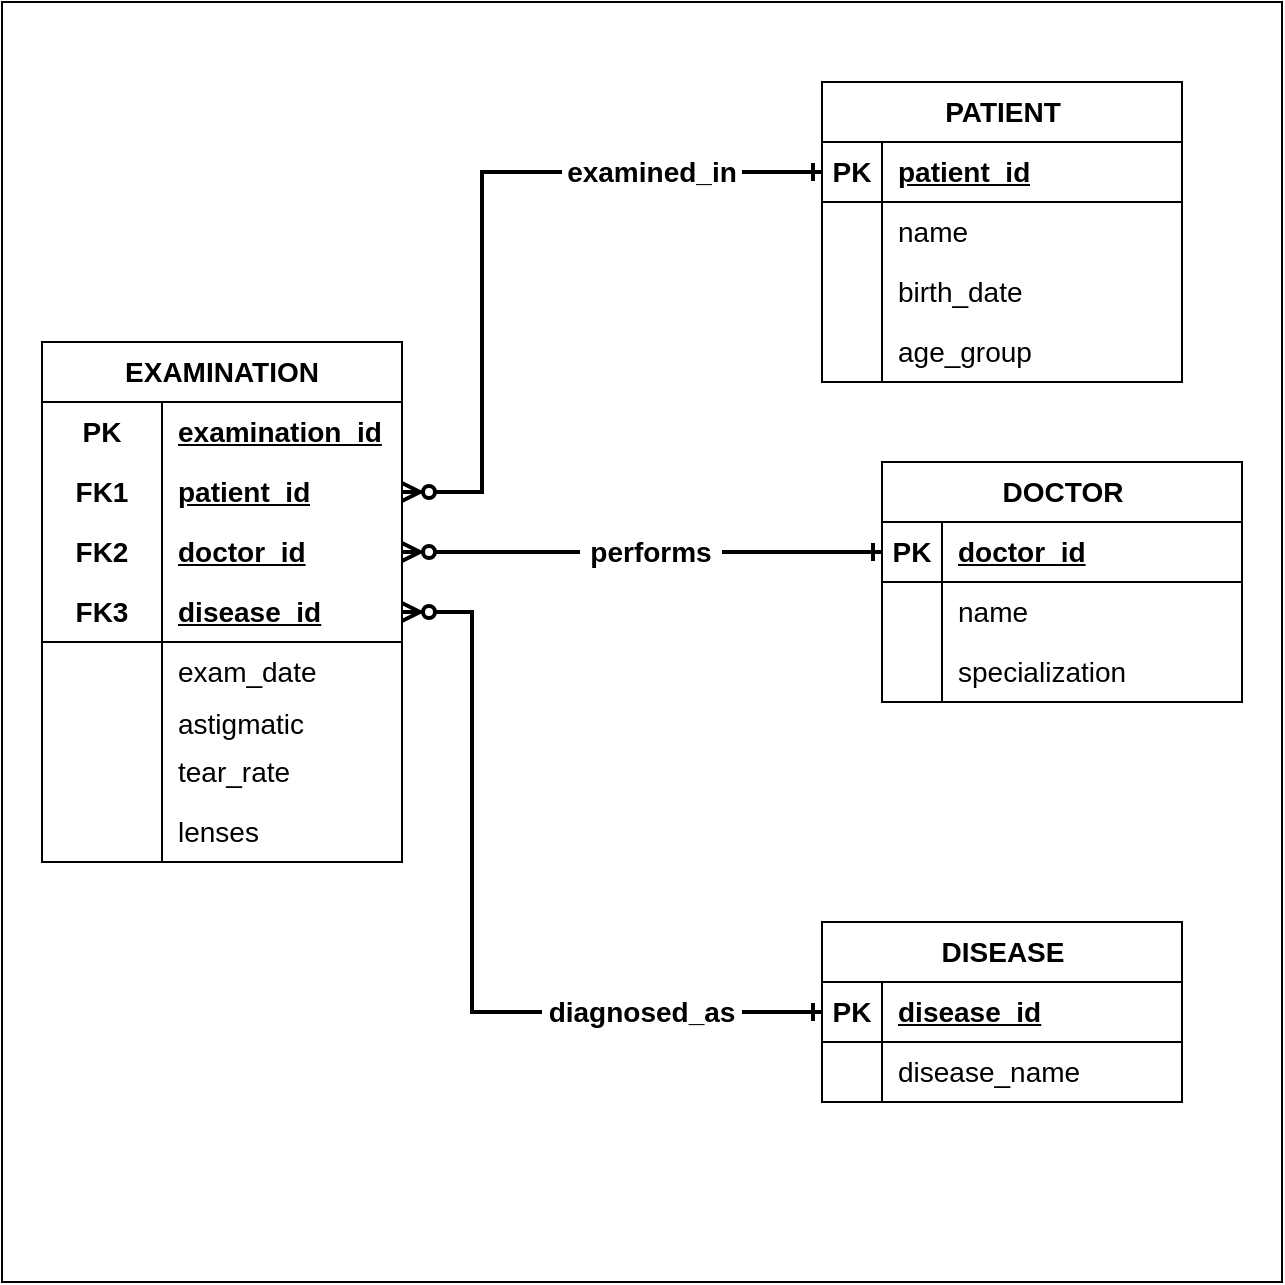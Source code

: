 <mxfile version="28.2.7">
  <diagram name="Page-1" id="DKlF0BjQWa2drR2mnhz_">
    <mxGraphModel dx="399" dy="733" grid="1" gridSize="10" guides="1" tooltips="1" connect="1" arrows="1" fold="1" page="1" pageScale="1" pageWidth="827" pageHeight="1169" math="0" shadow="0">
      <root>
        <mxCell id="0" />
        <mxCell id="1" parent="0" />
        <mxCell id="t4_b0YkrdpSN7c1w-0Bt-131" value="" style="whiteSpace=wrap;html=1;aspect=fixed;fillColor=light-dark(#FFFFFF,#FFFFFF);" vertex="1" parent="1">
          <mxGeometry x="900" y="320" width="640" height="640" as="geometry" />
        </mxCell>
        <mxCell id="t4_b0YkrdpSN7c1w-0Bt-1" value="&lt;font style=&quot;color: light-dark(rgb(0, 0, 0), rgb(0, 0, 0));&quot;&gt;PATIENT&lt;/font&gt;" style="shape=table;startSize=30;container=1;collapsible=1;childLayout=tableLayout;fixedRows=1;rowLines=0;fontStyle=1;align=center;resizeLast=1;html=1;fontColor=light-dark(#000000,#000000);strokeColor=light-dark(#000000,#000000);fontSize=14;fillColor=light-dark(#FFFFFF,#666666);" vertex="1" parent="1">
          <mxGeometry x="1310" y="360" width="180" height="150" as="geometry" />
        </mxCell>
        <mxCell id="t4_b0YkrdpSN7c1w-0Bt-2" value="" style="shape=tableRow;horizontal=0;startSize=0;swimlaneHead=0;swimlaneBody=0;fillColor=none;collapsible=0;dropTarget=0;points=[[0,0.5],[1,0.5]];portConstraint=eastwest;top=0;left=0;right=0;bottom=1;fontColor=light-dark(#000000,#000000);strokeColor=light-dark(#000000,#000000);fontSize=14;" vertex="1" parent="t4_b0YkrdpSN7c1w-0Bt-1">
          <mxGeometry y="30" width="180" height="30" as="geometry" />
        </mxCell>
        <mxCell id="t4_b0YkrdpSN7c1w-0Bt-3" value="PK" style="shape=partialRectangle;connectable=0;fillColor=none;top=0;left=0;bottom=0;right=0;fontStyle=1;overflow=hidden;whiteSpace=wrap;html=1;fontColor=light-dark(#000000,#000000);strokeColor=light-dark(#000000,#000000);fontSize=14;" vertex="1" parent="t4_b0YkrdpSN7c1w-0Bt-2">
          <mxGeometry width="30" height="30" as="geometry">
            <mxRectangle width="30" height="30" as="alternateBounds" />
          </mxGeometry>
        </mxCell>
        <mxCell id="t4_b0YkrdpSN7c1w-0Bt-4" value="patient_id" style="shape=partialRectangle;connectable=0;fillColor=none;top=0;left=0;bottom=0;right=0;align=left;spacingLeft=6;fontStyle=5;overflow=hidden;whiteSpace=wrap;html=1;fontColor=light-dark(#000000,#000000);strokeColor=light-dark(#000000,#000000);fontSize=14;" vertex="1" parent="t4_b0YkrdpSN7c1w-0Bt-2">
          <mxGeometry x="30" width="150" height="30" as="geometry">
            <mxRectangle width="150" height="30" as="alternateBounds" />
          </mxGeometry>
        </mxCell>
        <mxCell id="t4_b0YkrdpSN7c1w-0Bt-5" value="" style="shape=tableRow;horizontal=0;startSize=0;swimlaneHead=0;swimlaneBody=0;fillColor=none;collapsible=0;dropTarget=0;points=[[0,0.5],[1,0.5]];portConstraint=eastwest;top=0;left=0;right=0;bottom=0;fontColor=light-dark(#000000,#000000);strokeColor=light-dark(#000000,#000000);fontSize=14;" vertex="1" parent="t4_b0YkrdpSN7c1w-0Bt-1">
          <mxGeometry y="60" width="180" height="30" as="geometry" />
        </mxCell>
        <mxCell id="t4_b0YkrdpSN7c1w-0Bt-6" value="" style="shape=partialRectangle;connectable=0;fillColor=none;top=0;left=0;bottom=0;right=0;editable=1;overflow=hidden;whiteSpace=wrap;html=1;fontColor=light-dark(#000000,#000000);strokeColor=light-dark(#000000,#000000);fontSize=14;" vertex="1" parent="t4_b0YkrdpSN7c1w-0Bt-5">
          <mxGeometry width="30" height="30" as="geometry">
            <mxRectangle width="30" height="30" as="alternateBounds" />
          </mxGeometry>
        </mxCell>
        <mxCell id="t4_b0YkrdpSN7c1w-0Bt-7" value="name" style="shape=partialRectangle;connectable=0;fillColor=none;top=0;left=0;bottom=0;right=0;align=left;spacingLeft=6;overflow=hidden;whiteSpace=wrap;html=1;fontColor=light-dark(#000000,#000000);strokeColor=light-dark(#000000,#000000);fontSize=14;" vertex="1" parent="t4_b0YkrdpSN7c1w-0Bt-5">
          <mxGeometry x="30" width="150" height="30" as="geometry">
            <mxRectangle width="150" height="30" as="alternateBounds" />
          </mxGeometry>
        </mxCell>
        <mxCell id="t4_b0YkrdpSN7c1w-0Bt-8" value="" style="shape=tableRow;horizontal=0;startSize=0;swimlaneHead=0;swimlaneBody=0;fillColor=none;collapsible=0;dropTarget=0;points=[[0,0.5],[1,0.5]];portConstraint=eastwest;top=0;left=0;right=0;bottom=0;fontColor=light-dark(#000000,#000000);strokeColor=light-dark(#000000,#000000);fontSize=14;" vertex="1" parent="t4_b0YkrdpSN7c1w-0Bt-1">
          <mxGeometry y="90" width="180" height="30" as="geometry" />
        </mxCell>
        <mxCell id="t4_b0YkrdpSN7c1w-0Bt-9" value="" style="shape=partialRectangle;connectable=0;fillColor=none;top=0;left=0;bottom=0;right=0;editable=1;overflow=hidden;whiteSpace=wrap;html=1;fontColor=light-dark(#000000,#000000);strokeColor=light-dark(#000000,#000000);fontSize=14;" vertex="1" parent="t4_b0YkrdpSN7c1w-0Bt-8">
          <mxGeometry width="30" height="30" as="geometry">
            <mxRectangle width="30" height="30" as="alternateBounds" />
          </mxGeometry>
        </mxCell>
        <mxCell id="t4_b0YkrdpSN7c1w-0Bt-10" value="birth_date" style="shape=partialRectangle;connectable=0;fillColor=none;top=0;left=0;bottom=0;right=0;align=left;spacingLeft=6;overflow=hidden;whiteSpace=wrap;html=1;fontColor=light-dark(#000000,#000000);strokeColor=light-dark(#000000,#000000);fontSize=14;" vertex="1" parent="t4_b0YkrdpSN7c1w-0Bt-8">
          <mxGeometry x="30" width="150" height="30" as="geometry">
            <mxRectangle width="150" height="30" as="alternateBounds" />
          </mxGeometry>
        </mxCell>
        <mxCell id="t4_b0YkrdpSN7c1w-0Bt-11" value="" style="shape=tableRow;horizontal=0;startSize=0;swimlaneHead=0;swimlaneBody=0;fillColor=none;collapsible=0;dropTarget=0;points=[[0,0.5],[1,0.5]];portConstraint=eastwest;top=0;left=0;right=0;bottom=0;fontColor=light-dark(#000000,#000000);strokeColor=light-dark(#000000,#000000);fontSize=14;" vertex="1" parent="t4_b0YkrdpSN7c1w-0Bt-1">
          <mxGeometry y="120" width="180" height="30" as="geometry" />
        </mxCell>
        <mxCell id="t4_b0YkrdpSN7c1w-0Bt-12" value="" style="shape=partialRectangle;connectable=0;fillColor=none;top=0;left=0;bottom=0;right=0;editable=1;overflow=hidden;whiteSpace=wrap;html=1;fontColor=light-dark(#000000,#000000);strokeColor=light-dark(#000000,#000000);fontSize=14;" vertex="1" parent="t4_b0YkrdpSN7c1w-0Bt-11">
          <mxGeometry width="30" height="30" as="geometry">
            <mxRectangle width="30" height="30" as="alternateBounds" />
          </mxGeometry>
        </mxCell>
        <mxCell id="t4_b0YkrdpSN7c1w-0Bt-13" value="age_group" style="shape=partialRectangle;connectable=0;fillColor=none;top=0;left=0;bottom=0;right=0;align=left;spacingLeft=6;overflow=hidden;whiteSpace=wrap;html=1;fontColor=light-dark(#000000,#000000);strokeColor=light-dark(#000000,#000000);fontSize=14;" vertex="1" parent="t4_b0YkrdpSN7c1w-0Bt-11">
          <mxGeometry x="30" width="150" height="30" as="geometry">
            <mxRectangle width="150" height="30" as="alternateBounds" />
          </mxGeometry>
        </mxCell>
        <mxCell id="t4_b0YkrdpSN7c1w-0Bt-14" value="&lt;font style=&quot;color: light-dark(rgb(0, 0, 0), rgb(0, 0, 0));&quot;&gt;DOCTOR&lt;/font&gt;" style="shape=table;startSize=30;container=1;collapsible=1;childLayout=tableLayout;fixedRows=1;rowLines=0;fontStyle=1;align=center;resizeLast=1;html=1;fontColor=light-dark(#000000,#000000);strokeColor=light-dark(#000000,#000000);fontSize=14;fillColor=light-dark(#FFFFFF,#666666);" vertex="1" parent="1">
          <mxGeometry x="1340" y="550" width="180" height="120" as="geometry">
            <mxRectangle x="370" y="140" width="90" height="30" as="alternateBounds" />
          </mxGeometry>
        </mxCell>
        <mxCell id="t4_b0YkrdpSN7c1w-0Bt-15" value="" style="shape=tableRow;horizontal=0;startSize=0;swimlaneHead=0;swimlaneBody=0;fillColor=none;collapsible=0;dropTarget=0;points=[[0,0.5],[1,0.5]];portConstraint=eastwest;top=0;left=0;right=0;bottom=1;fontColor=light-dark(#000000,#000000);strokeColor=light-dark(#000000,#000000);fontSize=14;" vertex="1" parent="t4_b0YkrdpSN7c1w-0Bt-14">
          <mxGeometry y="30" width="180" height="30" as="geometry" />
        </mxCell>
        <mxCell id="t4_b0YkrdpSN7c1w-0Bt-16" value="PK" style="shape=partialRectangle;connectable=0;fillColor=none;top=0;left=0;bottom=0;right=0;fontStyle=1;overflow=hidden;whiteSpace=wrap;html=1;fontColor=light-dark(#000000,#000000);strokeColor=light-dark(#000000,#000000);fontSize=14;" vertex="1" parent="t4_b0YkrdpSN7c1w-0Bt-15">
          <mxGeometry width="30" height="30" as="geometry">
            <mxRectangle width="30" height="30" as="alternateBounds" />
          </mxGeometry>
        </mxCell>
        <mxCell id="t4_b0YkrdpSN7c1w-0Bt-17" value="doctor_id" style="shape=partialRectangle;connectable=0;fillColor=none;top=0;left=0;bottom=0;right=0;align=left;spacingLeft=6;fontStyle=5;overflow=hidden;whiteSpace=wrap;html=1;fontColor=light-dark(#000000,#000000);strokeColor=light-dark(#000000,#000000);fontSize=14;" vertex="1" parent="t4_b0YkrdpSN7c1w-0Bt-15">
          <mxGeometry x="30" width="150" height="30" as="geometry">
            <mxRectangle width="150" height="30" as="alternateBounds" />
          </mxGeometry>
        </mxCell>
        <mxCell id="t4_b0YkrdpSN7c1w-0Bt-18" value="" style="shape=tableRow;horizontal=0;startSize=0;swimlaneHead=0;swimlaneBody=0;fillColor=none;collapsible=0;dropTarget=0;points=[[0,0.5],[1,0.5]];portConstraint=eastwest;top=0;left=0;right=0;bottom=0;fontColor=light-dark(#000000,#000000);strokeColor=light-dark(#000000,#000000);fontSize=14;" vertex="1" parent="t4_b0YkrdpSN7c1w-0Bt-14">
          <mxGeometry y="60" width="180" height="30" as="geometry" />
        </mxCell>
        <mxCell id="t4_b0YkrdpSN7c1w-0Bt-19" value="" style="shape=partialRectangle;connectable=0;fillColor=none;top=0;left=0;bottom=0;right=0;editable=1;overflow=hidden;whiteSpace=wrap;html=1;fontColor=light-dark(#000000,#000000);strokeColor=light-dark(#000000,#000000);fontSize=14;" vertex="1" parent="t4_b0YkrdpSN7c1w-0Bt-18">
          <mxGeometry width="30" height="30" as="geometry">
            <mxRectangle width="30" height="30" as="alternateBounds" />
          </mxGeometry>
        </mxCell>
        <mxCell id="t4_b0YkrdpSN7c1w-0Bt-20" value="name" style="shape=partialRectangle;connectable=0;fillColor=none;top=0;left=0;bottom=0;right=0;align=left;spacingLeft=6;overflow=hidden;whiteSpace=wrap;html=1;fontColor=light-dark(#000000,#000000);strokeColor=light-dark(#000000,#000000);fontSize=14;" vertex="1" parent="t4_b0YkrdpSN7c1w-0Bt-18">
          <mxGeometry x="30" width="150" height="30" as="geometry">
            <mxRectangle width="150" height="30" as="alternateBounds" />
          </mxGeometry>
        </mxCell>
        <mxCell id="t4_b0YkrdpSN7c1w-0Bt-21" value="" style="shape=tableRow;horizontal=0;startSize=0;swimlaneHead=0;swimlaneBody=0;fillColor=none;collapsible=0;dropTarget=0;points=[[0,0.5],[1,0.5]];portConstraint=eastwest;top=0;left=0;right=0;bottom=0;fontColor=light-dark(#000000,#000000);strokeColor=light-dark(#000000,#000000);fontSize=14;" vertex="1" parent="t4_b0YkrdpSN7c1w-0Bt-14">
          <mxGeometry y="90" width="180" height="30" as="geometry" />
        </mxCell>
        <mxCell id="t4_b0YkrdpSN7c1w-0Bt-22" value="" style="shape=partialRectangle;connectable=0;fillColor=none;top=0;left=0;bottom=0;right=0;editable=1;overflow=hidden;whiteSpace=wrap;html=1;fontColor=light-dark(#000000,#000000);strokeColor=light-dark(#000000,#000000);fontSize=14;" vertex="1" parent="t4_b0YkrdpSN7c1w-0Bt-21">
          <mxGeometry width="30" height="30" as="geometry">
            <mxRectangle width="30" height="30" as="alternateBounds" />
          </mxGeometry>
        </mxCell>
        <mxCell id="t4_b0YkrdpSN7c1w-0Bt-23" value="specialization" style="shape=partialRectangle;connectable=0;fillColor=none;top=0;left=0;bottom=0;right=0;align=left;spacingLeft=6;overflow=hidden;whiteSpace=wrap;html=1;fontColor=light-dark(#000000,#000000);strokeColor=light-dark(#000000,#000000);fontSize=14;" vertex="1" parent="t4_b0YkrdpSN7c1w-0Bt-21">
          <mxGeometry x="30" width="150" height="30" as="geometry">
            <mxRectangle width="150" height="30" as="alternateBounds" />
          </mxGeometry>
        </mxCell>
        <mxCell id="t4_b0YkrdpSN7c1w-0Bt-27" value="&lt;font style=&quot;color: light-dark(rgb(0, 0, 0), rgb(0, 0, 0));&quot;&gt;DISEASE&lt;/font&gt;" style="shape=table;startSize=30;container=1;collapsible=1;childLayout=tableLayout;fixedRows=1;rowLines=0;fontStyle=1;align=center;resizeLast=1;html=1;fontColor=light-dark(#000000,#000000);strokeColor=light-dark(#000000,#000000);fontSize=14;fillColor=light-dark(#FFFFFF,#666666);" vertex="1" parent="1">
          <mxGeometry x="1310" y="780" width="180" height="90" as="geometry" />
        </mxCell>
        <mxCell id="t4_b0YkrdpSN7c1w-0Bt-28" value="" style="shape=tableRow;horizontal=0;startSize=0;swimlaneHead=0;swimlaneBody=0;fillColor=none;collapsible=0;dropTarget=0;points=[[0,0.5],[1,0.5]];portConstraint=eastwest;top=0;left=0;right=0;bottom=1;fontColor=light-dark(#000000,#000000);strokeColor=light-dark(#000000,#000000);fontSize=14;" vertex="1" parent="t4_b0YkrdpSN7c1w-0Bt-27">
          <mxGeometry y="30" width="180" height="30" as="geometry" />
        </mxCell>
        <mxCell id="t4_b0YkrdpSN7c1w-0Bt-29" value="PK" style="shape=partialRectangle;connectable=0;fillColor=none;top=0;left=0;bottom=0;right=0;fontStyle=1;overflow=hidden;whiteSpace=wrap;html=1;fontColor=light-dark(#000000,#000000);strokeColor=light-dark(#000000,#000000);fontSize=14;" vertex="1" parent="t4_b0YkrdpSN7c1w-0Bt-28">
          <mxGeometry width="30" height="30" as="geometry">
            <mxRectangle width="30" height="30" as="alternateBounds" />
          </mxGeometry>
        </mxCell>
        <mxCell id="t4_b0YkrdpSN7c1w-0Bt-30" value="disease_id" style="shape=partialRectangle;connectable=0;fillColor=none;top=0;left=0;bottom=0;right=0;align=left;spacingLeft=6;fontStyle=5;overflow=hidden;whiteSpace=wrap;html=1;fontColor=light-dark(#000000,#000000);strokeColor=light-dark(#000000,#000000);fontSize=14;" vertex="1" parent="t4_b0YkrdpSN7c1w-0Bt-28">
          <mxGeometry x="30" width="150" height="30" as="geometry">
            <mxRectangle width="150" height="30" as="alternateBounds" />
          </mxGeometry>
        </mxCell>
        <mxCell id="t4_b0YkrdpSN7c1w-0Bt-31" value="" style="shape=tableRow;horizontal=0;startSize=0;swimlaneHead=0;swimlaneBody=0;fillColor=none;collapsible=0;dropTarget=0;points=[[0,0.5],[1,0.5]];portConstraint=eastwest;top=0;left=0;right=0;bottom=0;fontColor=light-dark(#000000,#000000);strokeColor=light-dark(#000000,#000000);fontSize=14;" vertex="1" parent="t4_b0YkrdpSN7c1w-0Bt-27">
          <mxGeometry y="60" width="180" height="30" as="geometry" />
        </mxCell>
        <mxCell id="t4_b0YkrdpSN7c1w-0Bt-32" value="" style="shape=partialRectangle;connectable=0;fillColor=none;top=0;left=0;bottom=0;right=0;editable=1;overflow=hidden;whiteSpace=wrap;html=1;fontColor=light-dark(#000000,#000000);strokeColor=light-dark(#000000,#000000);fontSize=14;" vertex="1" parent="t4_b0YkrdpSN7c1w-0Bt-31">
          <mxGeometry width="30" height="30" as="geometry">
            <mxRectangle width="30" height="30" as="alternateBounds" />
          </mxGeometry>
        </mxCell>
        <mxCell id="t4_b0YkrdpSN7c1w-0Bt-33" value="disease_name" style="shape=partialRectangle;connectable=0;fillColor=none;top=0;left=0;bottom=0;right=0;align=left;spacingLeft=6;overflow=hidden;whiteSpace=wrap;html=1;fontColor=light-dark(#000000,#000000);strokeColor=light-dark(#000000,#000000);fontSize=14;" vertex="1" parent="t4_b0YkrdpSN7c1w-0Bt-31">
          <mxGeometry x="30" width="150" height="30" as="geometry">
            <mxRectangle width="150" height="30" as="alternateBounds" />
          </mxGeometry>
        </mxCell>
        <mxCell id="t4_b0YkrdpSN7c1w-0Bt-101" value="&lt;font style=&quot;color: light-dark(rgb(0, 0, 0), rgb(0, 0, 0));&quot;&gt;EXAMINATION&lt;/font&gt;" style="shape=table;startSize=30;container=1;collapsible=1;childLayout=tableLayout;fixedRows=1;rowLines=0;fontStyle=1;align=center;resizeLast=1;html=1;whiteSpace=wrap;fontColor=light-dark(#000000,#000000);strokeColor=light-dark(#000000,#000000);fontSize=14;fillColor=light-dark(#FFFFFF,#666666);" vertex="1" parent="1">
          <mxGeometry x="920" y="490" width="180" height="260" as="geometry" />
        </mxCell>
        <mxCell id="t4_b0YkrdpSN7c1w-0Bt-102" value="" style="shape=tableRow;horizontal=0;startSize=0;swimlaneHead=0;swimlaneBody=0;fillColor=none;collapsible=0;dropTarget=0;points=[[0,0.5],[1,0.5]];portConstraint=eastwest;top=0;left=0;right=0;bottom=0;html=1;fontColor=light-dark(#000000,#000000);strokeColor=light-dark(#000000,#000000);fontSize=14;" vertex="1" parent="t4_b0YkrdpSN7c1w-0Bt-101">
          <mxGeometry y="30" width="180" height="30" as="geometry" />
        </mxCell>
        <mxCell id="t4_b0YkrdpSN7c1w-0Bt-103" value="PK" style="shape=partialRectangle;connectable=0;fillColor=none;top=0;left=0;bottom=0;right=0;fontStyle=1;overflow=hidden;html=1;whiteSpace=wrap;fontColor=light-dark(#000000,#000000);strokeColor=light-dark(#000000,#000000);fontSize=14;" vertex="1" parent="t4_b0YkrdpSN7c1w-0Bt-102">
          <mxGeometry width="60" height="30" as="geometry">
            <mxRectangle width="60" height="30" as="alternateBounds" />
          </mxGeometry>
        </mxCell>
        <mxCell id="t4_b0YkrdpSN7c1w-0Bt-104" value="examination_id" style="shape=partialRectangle;connectable=0;fillColor=none;top=0;left=0;bottom=0;right=0;align=left;spacingLeft=6;fontStyle=5;overflow=hidden;html=1;whiteSpace=wrap;fontColor=light-dark(#000000,#000000);strokeColor=light-dark(#000000,#000000);fontSize=14;" vertex="1" parent="t4_b0YkrdpSN7c1w-0Bt-102">
          <mxGeometry x="60" width="120" height="30" as="geometry">
            <mxRectangle width="120" height="30" as="alternateBounds" />
          </mxGeometry>
        </mxCell>
        <mxCell id="t4_b0YkrdpSN7c1w-0Bt-114" value="" style="shape=tableRow;horizontal=0;startSize=0;swimlaneHead=0;swimlaneBody=0;fillColor=none;collapsible=0;dropTarget=0;points=[[0,0.5],[1,0.5]];portConstraint=eastwest;top=0;left=0;right=0;bottom=0;html=1;fontColor=light-dark(#000000,#000000);strokeColor=light-dark(#000000,#000000);fontSize=14;" vertex="1" parent="t4_b0YkrdpSN7c1w-0Bt-101">
          <mxGeometry y="60" width="180" height="30" as="geometry" />
        </mxCell>
        <mxCell id="t4_b0YkrdpSN7c1w-0Bt-115" value="FK1" style="shape=partialRectangle;connectable=0;fillColor=none;top=0;left=0;bottom=0;right=0;fontStyle=1;overflow=hidden;html=1;whiteSpace=wrap;fontColor=light-dark(#000000,#000000);strokeColor=light-dark(#000000,#000000);fontSize=14;" vertex="1" parent="t4_b0YkrdpSN7c1w-0Bt-114">
          <mxGeometry width="60" height="30" as="geometry">
            <mxRectangle width="60" height="30" as="alternateBounds" />
          </mxGeometry>
        </mxCell>
        <mxCell id="t4_b0YkrdpSN7c1w-0Bt-116" value="patient_id" style="shape=partialRectangle;connectable=0;fillColor=none;top=0;left=0;bottom=0;right=0;align=left;spacingLeft=6;fontStyle=5;overflow=hidden;html=1;whiteSpace=wrap;fontColor=light-dark(#000000,#000000);strokeColor=light-dark(#000000,#000000);fontSize=14;" vertex="1" parent="t4_b0YkrdpSN7c1w-0Bt-114">
          <mxGeometry x="60" width="120" height="30" as="geometry">
            <mxRectangle width="120" height="30" as="alternateBounds" />
          </mxGeometry>
        </mxCell>
        <mxCell id="t4_b0YkrdpSN7c1w-0Bt-117" value="" style="shape=tableRow;horizontal=0;startSize=0;swimlaneHead=0;swimlaneBody=0;fillColor=none;collapsible=0;dropTarget=0;points=[[0,0.5],[1,0.5]];portConstraint=eastwest;top=0;left=0;right=0;bottom=0;html=1;fontColor=light-dark(#000000,#000000);strokeColor=light-dark(#000000,#000000);fontSize=14;" vertex="1" parent="t4_b0YkrdpSN7c1w-0Bt-101">
          <mxGeometry y="90" width="180" height="30" as="geometry" />
        </mxCell>
        <mxCell id="t4_b0YkrdpSN7c1w-0Bt-118" value="FK2" style="shape=partialRectangle;connectable=0;fillColor=none;top=0;left=0;bottom=0;right=0;fontStyle=1;overflow=hidden;html=1;whiteSpace=wrap;fontColor=light-dark(#000000,#000000);strokeColor=light-dark(#000000,#000000);fontSize=14;" vertex="1" parent="t4_b0YkrdpSN7c1w-0Bt-117">
          <mxGeometry width="60" height="30" as="geometry">
            <mxRectangle width="60" height="30" as="alternateBounds" />
          </mxGeometry>
        </mxCell>
        <mxCell id="t4_b0YkrdpSN7c1w-0Bt-119" value="doctor_id" style="shape=partialRectangle;connectable=0;fillColor=none;top=0;left=0;bottom=0;right=0;align=left;spacingLeft=6;fontStyle=5;overflow=hidden;html=1;whiteSpace=wrap;fontColor=light-dark(#000000,#000000);strokeColor=light-dark(#000000,#000000);fontSize=14;" vertex="1" parent="t4_b0YkrdpSN7c1w-0Bt-117">
          <mxGeometry x="60" width="120" height="30" as="geometry">
            <mxRectangle width="120" height="30" as="alternateBounds" />
          </mxGeometry>
        </mxCell>
        <mxCell id="t4_b0YkrdpSN7c1w-0Bt-105" value="" style="shape=tableRow;horizontal=0;startSize=0;swimlaneHead=0;swimlaneBody=0;fillColor=none;collapsible=0;dropTarget=0;points=[[0,0.5],[1,0.5]];portConstraint=eastwest;top=0;left=0;right=0;bottom=1;html=1;fontColor=light-dark(#000000,#000000);strokeColor=light-dark(#000000,#000000);fontSize=14;" vertex="1" parent="t4_b0YkrdpSN7c1w-0Bt-101">
          <mxGeometry y="120" width="180" height="30" as="geometry" />
        </mxCell>
        <mxCell id="t4_b0YkrdpSN7c1w-0Bt-106" value="FK3" style="shape=partialRectangle;connectable=0;fillColor=none;top=0;left=0;bottom=0;right=0;fontStyle=1;overflow=hidden;html=1;whiteSpace=wrap;fontColor=light-dark(#000000,#000000);strokeColor=light-dark(#000000,#000000);fontSize=14;" vertex="1" parent="t4_b0YkrdpSN7c1w-0Bt-105">
          <mxGeometry width="60" height="30" as="geometry">
            <mxRectangle width="60" height="30" as="alternateBounds" />
          </mxGeometry>
        </mxCell>
        <mxCell id="t4_b0YkrdpSN7c1w-0Bt-107" value="disease_id" style="shape=partialRectangle;connectable=0;fillColor=none;top=0;left=0;bottom=0;right=0;align=left;spacingLeft=6;fontStyle=5;overflow=hidden;html=1;whiteSpace=wrap;fontColor=light-dark(#000000,#000000);strokeColor=light-dark(#000000,#000000);fontSize=14;" vertex="1" parent="t4_b0YkrdpSN7c1w-0Bt-105">
          <mxGeometry x="60" width="120" height="30" as="geometry">
            <mxRectangle width="120" height="30" as="alternateBounds" />
          </mxGeometry>
        </mxCell>
        <mxCell id="t4_b0YkrdpSN7c1w-0Bt-108" value="" style="shape=tableRow;horizontal=0;startSize=0;swimlaneHead=0;swimlaneBody=0;fillColor=none;collapsible=0;dropTarget=0;points=[[0,0.5],[1,0.5]];portConstraint=eastwest;top=0;left=0;right=0;bottom=0;html=1;fontColor=light-dark(#000000,#000000);strokeColor=light-dark(#000000,#000000);fontSize=14;" vertex="1" parent="t4_b0YkrdpSN7c1w-0Bt-101">
          <mxGeometry y="150" width="180" height="30" as="geometry" />
        </mxCell>
        <mxCell id="t4_b0YkrdpSN7c1w-0Bt-109" value="" style="shape=partialRectangle;connectable=0;fillColor=none;top=0;left=0;bottom=0;right=0;editable=1;overflow=hidden;html=1;whiteSpace=wrap;fontColor=light-dark(#000000,#000000);strokeColor=light-dark(#000000,#000000);fontSize=14;" vertex="1" parent="t4_b0YkrdpSN7c1w-0Bt-108">
          <mxGeometry width="60" height="30" as="geometry">
            <mxRectangle width="60" height="30" as="alternateBounds" />
          </mxGeometry>
        </mxCell>
        <mxCell id="t4_b0YkrdpSN7c1w-0Bt-110" value="exam_date" style="shape=partialRectangle;connectable=0;fillColor=none;top=0;left=0;bottom=0;right=0;align=left;spacingLeft=6;overflow=hidden;html=1;whiteSpace=wrap;fontColor=light-dark(#000000,#000000);strokeColor=light-dark(#000000,#000000);fontSize=14;" vertex="1" parent="t4_b0YkrdpSN7c1w-0Bt-108">
          <mxGeometry x="60" width="120" height="30" as="geometry">
            <mxRectangle width="120" height="30" as="alternateBounds" />
          </mxGeometry>
        </mxCell>
        <mxCell id="t4_b0YkrdpSN7c1w-0Bt-120" value="" style="shape=tableRow;horizontal=0;startSize=0;swimlaneHead=0;swimlaneBody=0;fillColor=none;collapsible=0;dropTarget=0;points=[[0,0.5],[1,0.5]];portConstraint=eastwest;top=0;left=0;right=0;bottom=0;html=1;fontColor=light-dark(#000000,#000000);strokeColor=light-dark(#000000,#000000);fontSize=14;" vertex="1" parent="t4_b0YkrdpSN7c1w-0Bt-101">
          <mxGeometry y="180" width="180" height="20" as="geometry" />
        </mxCell>
        <mxCell id="t4_b0YkrdpSN7c1w-0Bt-121" value="" style="shape=partialRectangle;connectable=0;fillColor=none;top=0;left=0;bottom=0;right=0;editable=1;overflow=hidden;html=1;whiteSpace=wrap;fontColor=light-dark(#000000,#000000);strokeColor=light-dark(#000000,#000000);fontSize=14;" vertex="1" parent="t4_b0YkrdpSN7c1w-0Bt-120">
          <mxGeometry width="60" height="20" as="geometry">
            <mxRectangle width="60" height="20" as="alternateBounds" />
          </mxGeometry>
        </mxCell>
        <mxCell id="t4_b0YkrdpSN7c1w-0Bt-122" value="astigmatic" style="shape=partialRectangle;connectable=0;fillColor=none;top=0;left=0;bottom=0;right=0;align=left;spacingLeft=6;overflow=hidden;html=1;whiteSpace=wrap;fontColor=light-dark(#000000,#000000);strokeColor=light-dark(#000000,#000000);fontSize=14;" vertex="1" parent="t4_b0YkrdpSN7c1w-0Bt-120">
          <mxGeometry x="60" width="120" height="20" as="geometry">
            <mxRectangle width="120" height="20" as="alternateBounds" />
          </mxGeometry>
        </mxCell>
        <mxCell id="t4_b0YkrdpSN7c1w-0Bt-111" value="" style="shape=tableRow;horizontal=0;startSize=0;swimlaneHead=0;swimlaneBody=0;fillColor=none;collapsible=0;dropTarget=0;points=[[0,0.5],[1,0.5]];portConstraint=eastwest;top=0;left=0;right=0;bottom=0;html=1;fontColor=light-dark(#000000,#000000);strokeColor=light-dark(#000000,#000000);fontSize=14;" vertex="1" parent="t4_b0YkrdpSN7c1w-0Bt-101">
          <mxGeometry y="200" width="180" height="30" as="geometry" />
        </mxCell>
        <mxCell id="t4_b0YkrdpSN7c1w-0Bt-112" value="" style="shape=partialRectangle;connectable=0;fillColor=none;top=0;left=0;bottom=0;right=0;editable=1;overflow=hidden;html=1;whiteSpace=wrap;fontColor=light-dark(#000000,#000000);strokeColor=light-dark(#000000,#000000);fontSize=14;" vertex="1" parent="t4_b0YkrdpSN7c1w-0Bt-111">
          <mxGeometry width="60" height="30" as="geometry">
            <mxRectangle width="60" height="30" as="alternateBounds" />
          </mxGeometry>
        </mxCell>
        <mxCell id="t4_b0YkrdpSN7c1w-0Bt-113" value="tear_rate" style="shape=partialRectangle;connectable=0;fillColor=none;top=0;left=0;bottom=0;right=0;align=left;spacingLeft=6;overflow=hidden;html=1;whiteSpace=wrap;fontColor=light-dark(#000000,#000000);strokeColor=light-dark(#000000,#000000);fontSize=14;" vertex="1" parent="t4_b0YkrdpSN7c1w-0Bt-111">
          <mxGeometry x="60" width="120" height="30" as="geometry">
            <mxRectangle width="120" height="30" as="alternateBounds" />
          </mxGeometry>
        </mxCell>
        <mxCell id="t4_b0YkrdpSN7c1w-0Bt-123" value="" style="shape=tableRow;horizontal=0;startSize=0;swimlaneHead=0;swimlaneBody=0;fillColor=none;collapsible=0;dropTarget=0;points=[[0,0.5],[1,0.5]];portConstraint=eastwest;top=0;left=0;right=0;bottom=0;html=1;fontColor=light-dark(#000000,#000000);strokeColor=light-dark(#000000,#000000);fontSize=14;" vertex="1" parent="t4_b0YkrdpSN7c1w-0Bt-101">
          <mxGeometry y="230" width="180" height="30" as="geometry" />
        </mxCell>
        <mxCell id="t4_b0YkrdpSN7c1w-0Bt-124" value="" style="shape=partialRectangle;connectable=0;fillColor=none;top=0;left=0;bottom=0;right=0;editable=1;overflow=hidden;html=1;whiteSpace=wrap;fontColor=light-dark(#000000,#000000);strokeColor=light-dark(#000000,#000000);fontSize=14;" vertex="1" parent="t4_b0YkrdpSN7c1w-0Bt-123">
          <mxGeometry width="60" height="30" as="geometry">
            <mxRectangle width="60" height="30" as="alternateBounds" />
          </mxGeometry>
        </mxCell>
        <mxCell id="t4_b0YkrdpSN7c1w-0Bt-125" value="lenses" style="shape=partialRectangle;connectable=0;fillColor=none;top=0;left=0;bottom=0;right=0;align=left;spacingLeft=6;overflow=hidden;html=1;whiteSpace=wrap;fontColor=light-dark(#000000,#000000);strokeColor=light-dark(#000000,#000000);fontSize=14;" vertex="1" parent="t4_b0YkrdpSN7c1w-0Bt-123">
          <mxGeometry x="60" width="120" height="30" as="geometry">
            <mxRectangle width="120" height="30" as="alternateBounds" />
          </mxGeometry>
        </mxCell>
        <mxCell id="t4_b0YkrdpSN7c1w-0Bt-126" style="edgeStyle=orthogonalEdgeStyle;rounded=0;orthogonalLoop=1;jettySize=auto;html=1;exitX=1;exitY=0.5;exitDx=0;exitDy=0;entryX=0;entryY=0.5;entryDx=0;entryDy=0;fontColor=light-dark(#000000,#000000);strokeColor=light-dark(#000000,#000000);startArrow=none;startFill=0;endArrow=ERone;endFill=0;fontSize=14;strokeWidth=2;" edge="1" parent="1" source="t4_b0YkrdpSN7c1w-0Bt-138" target="t4_b0YkrdpSN7c1w-0Bt-15">
          <mxGeometry relative="1" as="geometry" />
        </mxCell>
        <mxCell id="t4_b0YkrdpSN7c1w-0Bt-128" style="edgeStyle=orthogonalEdgeStyle;rounded=0;orthogonalLoop=1;jettySize=auto;html=1;exitX=1;exitY=0.5;exitDx=0;exitDy=0;entryX=0;entryY=0.5;entryDx=0;entryDy=0;fontColor=light-dark(#000000,#000000);strokeColor=light-dark(#000000,#000000);startArrow=none;startFill=0;endArrow=ERone;endFill=0;fontSize=14;strokeWidth=2;" edge="1" parent="1" source="t4_b0YkrdpSN7c1w-0Bt-134" target="t4_b0YkrdpSN7c1w-0Bt-2">
          <mxGeometry relative="1" as="geometry">
            <Array as="points">
              <mxPoint x="1290" y="405" />
              <mxPoint x="1290" y="405" />
            </Array>
          </mxGeometry>
        </mxCell>
        <mxCell id="t4_b0YkrdpSN7c1w-0Bt-136" value="" style="edgeStyle=orthogonalEdgeStyle;rounded=0;orthogonalLoop=1;jettySize=auto;html=1;exitX=1;exitY=0.5;exitDx=0;exitDy=0;entryX=0;entryY=0.5;entryDx=0;entryDy=0;fontColor=light-dark(#000000,#000000);strokeColor=light-dark(#000000,#000000);startArrow=ERzeroToMany;startFill=0;endArrow=none;endFill=0;fontSize=14;strokeWidth=2;" edge="1" parent="1" source="t4_b0YkrdpSN7c1w-0Bt-114" target="t4_b0YkrdpSN7c1w-0Bt-134">
          <mxGeometry relative="1" as="geometry">
            <mxPoint x="1100" y="565" as="sourcePoint" />
            <mxPoint x="1340" y="365" as="targetPoint" />
          </mxGeometry>
        </mxCell>
        <mxCell id="t4_b0YkrdpSN7c1w-0Bt-134" value="&lt;b&gt;&lt;font style=&quot;font-size: 14px;&quot;&gt;examined_in&lt;/font&gt;&lt;/b&gt;" style="text;html=1;whiteSpace=wrap;strokeColor=none;fillColor=none;align=center;verticalAlign=middle;rounded=0;fontColor=light-dark(#000000,#000000);" vertex="1" parent="1">
          <mxGeometry x="1180" y="390" width="90" height="30" as="geometry" />
        </mxCell>
        <mxCell id="t4_b0YkrdpSN7c1w-0Bt-139" value="" style="edgeStyle=orthogonalEdgeStyle;rounded=0;orthogonalLoop=1;jettySize=auto;html=1;exitX=1;exitY=0.5;exitDx=0;exitDy=0;entryX=0;entryY=0.5;entryDx=0;entryDy=0;fontColor=light-dark(#000000,#000000);strokeColor=light-dark(#000000,#000000);startArrow=ERzeroToMany;startFill=0;endArrow=none;endFill=0;fontSize=14;strokeWidth=2;" edge="1" parent="1" source="t4_b0YkrdpSN7c1w-0Bt-117" target="t4_b0YkrdpSN7c1w-0Bt-138">
          <mxGeometry relative="1" as="geometry">
            <mxPoint x="1100" y="595" as="sourcePoint" />
            <mxPoint x="1310" y="595" as="targetPoint" />
          </mxGeometry>
        </mxCell>
        <mxCell id="t4_b0YkrdpSN7c1w-0Bt-138" value="&lt;b&gt;&lt;font style=&quot;font-size: 14px;&quot;&gt;performs&lt;/font&gt;&lt;/b&gt;" style="text;html=1;whiteSpace=wrap;strokeColor=none;fillColor=none;align=center;verticalAlign=middle;rounded=0;fontColor=light-dark(#000000,#000000);" vertex="1" parent="1">
          <mxGeometry x="1189" y="580" width="71" height="30" as="geometry" />
        </mxCell>
        <mxCell id="t4_b0YkrdpSN7c1w-0Bt-142" value="" style="edgeStyle=orthogonalEdgeStyle;rounded=0;orthogonalLoop=1;jettySize=auto;html=1;exitX=1;exitY=0.5;exitDx=0;exitDy=0;entryX=0;entryY=0.5;entryDx=0;entryDy=0;fontColor=light-dark(#000000,#000000);strokeColor=light-dark(#000000,#000000);startArrow=ERzeroToMany;startFill=0;endArrow=none;endFill=0;fontSize=14;strokeWidth=2;" edge="1" parent="1" source="t4_b0YkrdpSN7c1w-0Bt-105" target="t4_b0YkrdpSN7c1w-0Bt-140">
          <mxGeometry relative="1" as="geometry">
            <mxPoint x="1100" y="625" as="sourcePoint" />
            <mxPoint x="1310" y="825" as="targetPoint" />
            <Array as="points" />
          </mxGeometry>
        </mxCell>
        <mxCell id="t4_b0YkrdpSN7c1w-0Bt-143" style="edgeStyle=orthogonalEdgeStyle;rounded=0;orthogonalLoop=1;jettySize=auto;html=1;exitX=1;exitY=0.5;exitDx=0;exitDy=0;entryX=0;entryY=0.5;entryDx=0;entryDy=0;strokeColor=light-dark(#000000,#000000);endArrow=ERone;endFill=0;strokeWidth=2;" edge="1" parent="1" source="t4_b0YkrdpSN7c1w-0Bt-140" target="t4_b0YkrdpSN7c1w-0Bt-28">
          <mxGeometry relative="1" as="geometry" />
        </mxCell>
        <mxCell id="t4_b0YkrdpSN7c1w-0Bt-140" value="&lt;b&gt;&lt;font style=&quot;font-size: 14px;&quot;&gt;diagnosed_as&lt;/font&gt;&lt;/b&gt;" style="text;html=1;whiteSpace=wrap;strokeColor=none;fillColor=none;align=center;verticalAlign=middle;rounded=0;fontColor=light-dark(#000000,#000000);" vertex="1" parent="1">
          <mxGeometry x="1170" y="810" width="100" height="30" as="geometry" />
        </mxCell>
      </root>
    </mxGraphModel>
  </diagram>
</mxfile>

